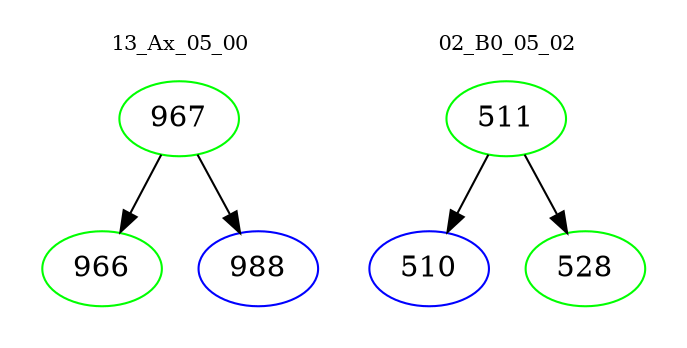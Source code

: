 digraph{
subgraph cluster_0 {
color = white
label = "13_Ax_05_00";
fontsize=10;
T0_967 [label="967", color="green"]
T0_967 -> T0_966 [color="black"]
T0_966 [label="966", color="green"]
T0_967 -> T0_988 [color="black"]
T0_988 [label="988", color="blue"]
}
subgraph cluster_1 {
color = white
label = "02_B0_05_02";
fontsize=10;
T1_511 [label="511", color="green"]
T1_511 -> T1_510 [color="black"]
T1_510 [label="510", color="blue"]
T1_511 -> T1_528 [color="black"]
T1_528 [label="528", color="green"]
}
}

